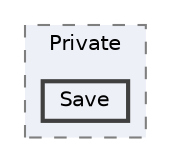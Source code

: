 digraph "D:/Projects/ProjectAMS/Plugins/AdvancedMenuSystem/Source/AdvancedMenuSystem/Private/Save"
{
 // LATEX_PDF_SIZE
  bgcolor="transparent";
  edge [fontname=Helvetica,fontsize=10,labelfontname=Helvetica,labelfontsize=10];
  node [fontname=Helvetica,fontsize=10,shape=box,height=0.2,width=0.4];
  compound=true
  subgraph clusterdir_c3f727169b3001f16e959861474595a9 {
    graph [ bgcolor="#edf0f7", pencolor="grey50", label="Private", fontname=Helvetica,fontsize=10 style="filled,dashed", URL="dir_c3f727169b3001f16e959861474595a9.html",tooltip=""]
  dir_5185a9ee877928ee3d33b0411b48fbc3 [label="Save", fillcolor="#edf0f7", color="grey25", style="filled,bold", URL="dir_5185a9ee877928ee3d33b0411b48fbc3.html",tooltip=""];
  }
}
